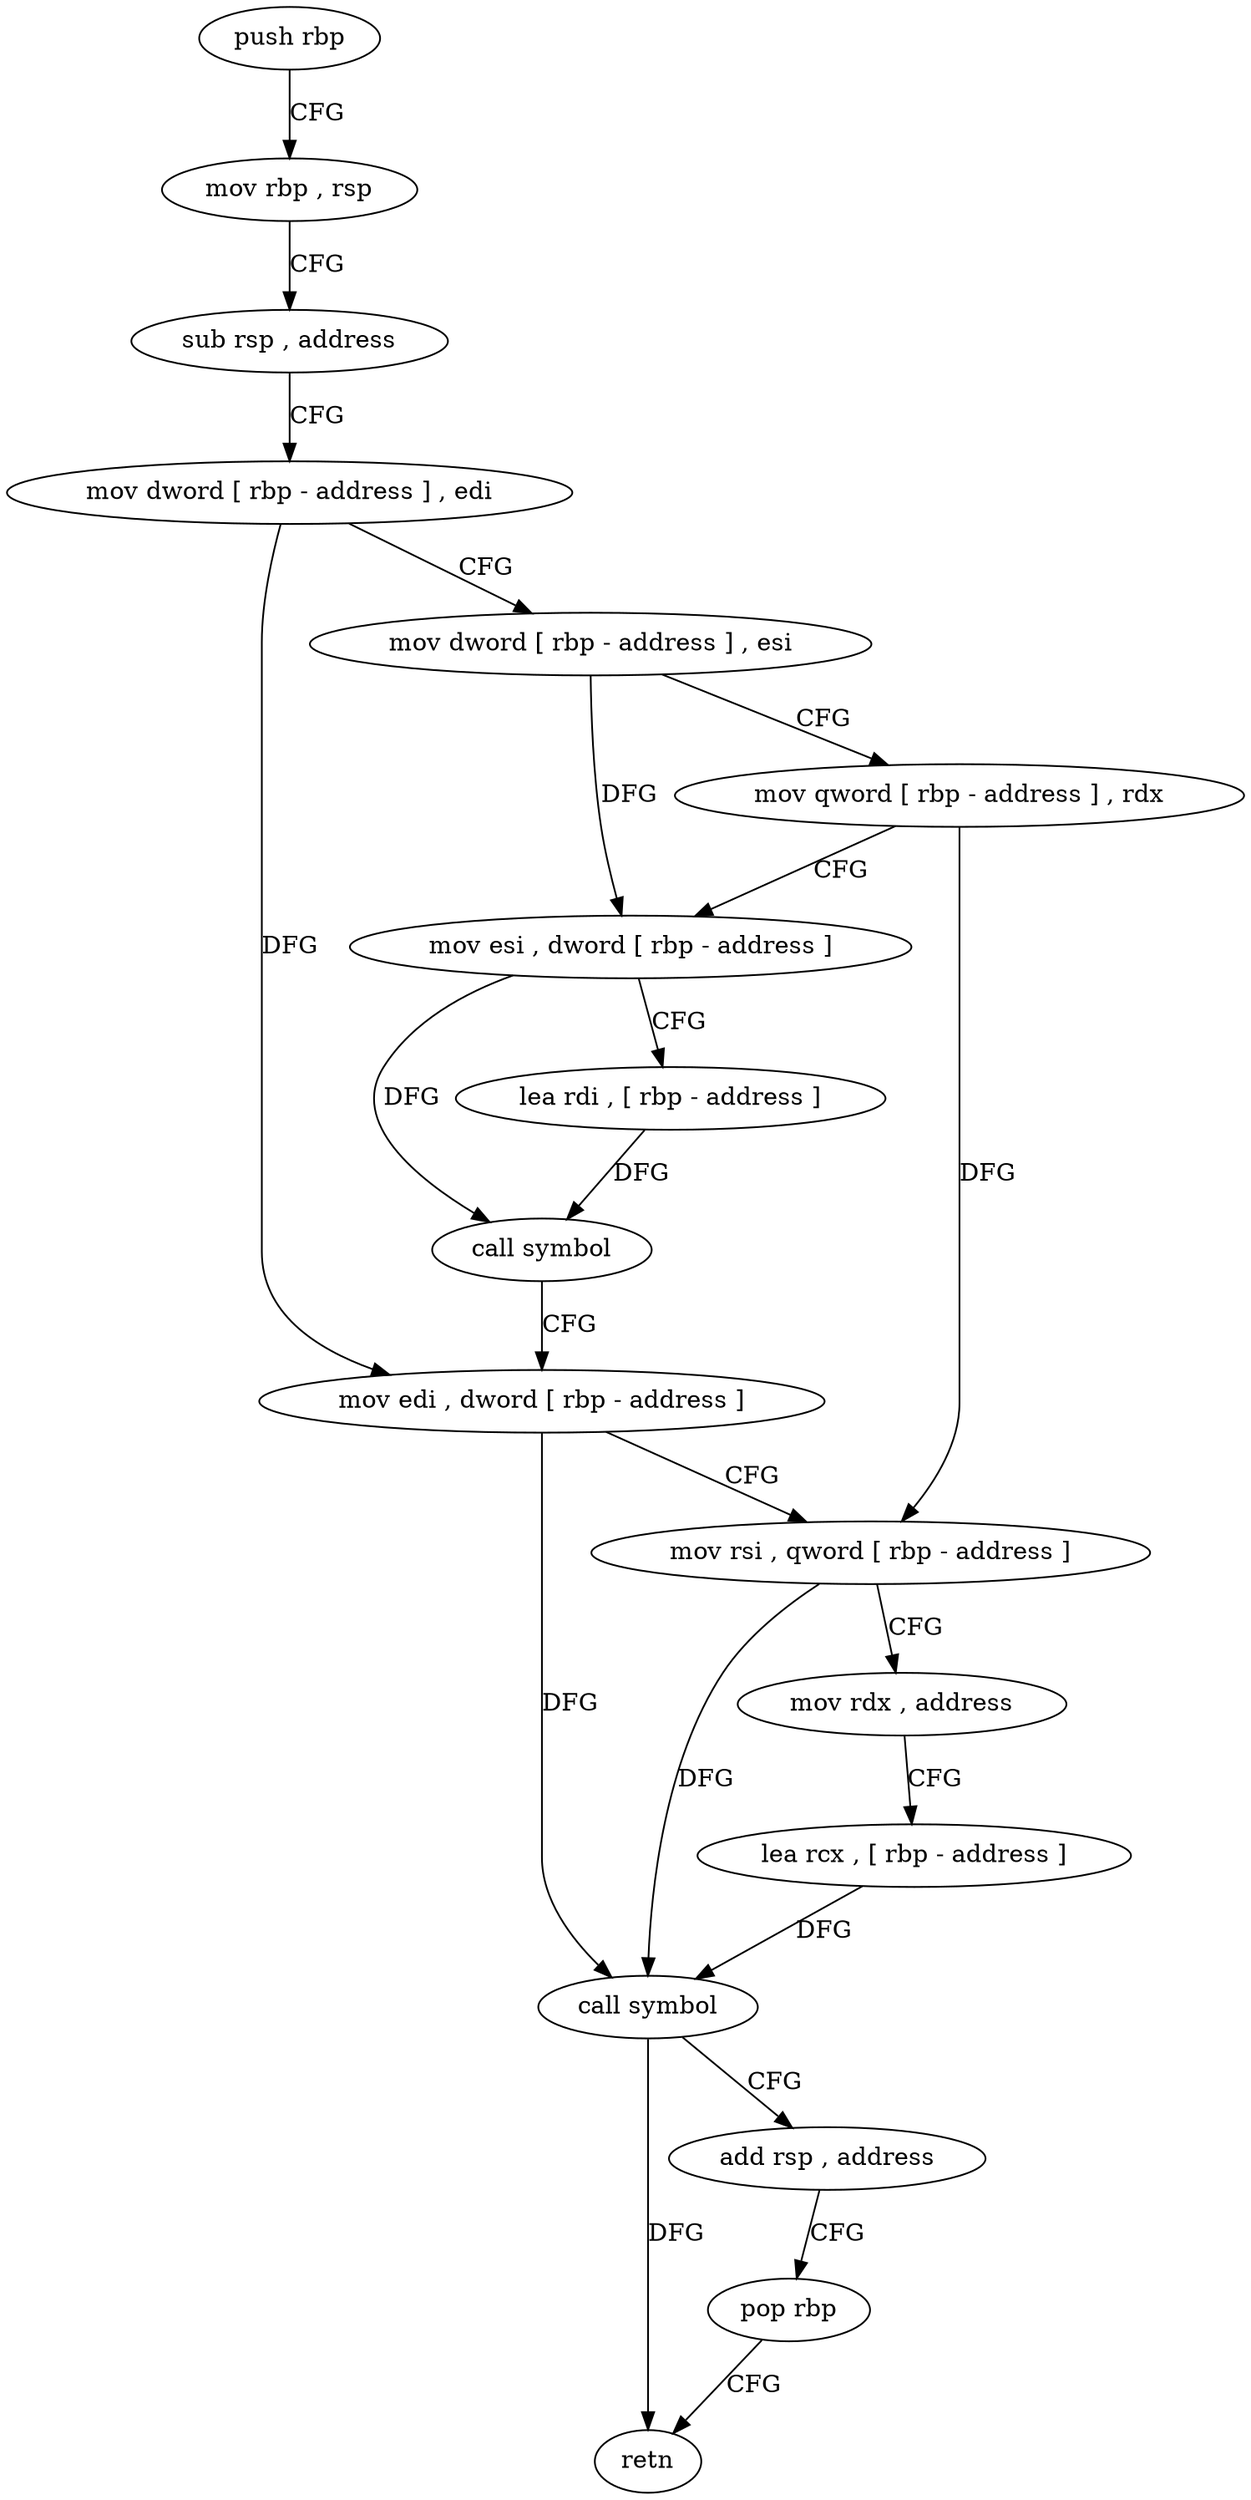 digraph "func" {
"4218288" [label = "push rbp" ]
"4218289" [label = "mov rbp , rsp" ]
"4218292" [label = "sub rsp , address" ]
"4218296" [label = "mov dword [ rbp - address ] , edi" ]
"4218299" [label = "mov dword [ rbp - address ] , esi" ]
"4218302" [label = "mov qword [ rbp - address ] , rdx" ]
"4218306" [label = "mov esi , dword [ rbp - address ]" ]
"4218309" [label = "lea rdi , [ rbp - address ]" ]
"4218313" [label = "call symbol" ]
"4218318" [label = "mov edi , dword [ rbp - address ]" ]
"4218321" [label = "mov rsi , qword [ rbp - address ]" ]
"4218325" [label = "mov rdx , address" ]
"4218332" [label = "lea rcx , [ rbp - address ]" ]
"4218336" [label = "call symbol" ]
"4218341" [label = "add rsp , address" ]
"4218345" [label = "pop rbp" ]
"4218346" [label = "retn" ]
"4218288" -> "4218289" [ label = "CFG" ]
"4218289" -> "4218292" [ label = "CFG" ]
"4218292" -> "4218296" [ label = "CFG" ]
"4218296" -> "4218299" [ label = "CFG" ]
"4218296" -> "4218318" [ label = "DFG" ]
"4218299" -> "4218302" [ label = "CFG" ]
"4218299" -> "4218306" [ label = "DFG" ]
"4218302" -> "4218306" [ label = "CFG" ]
"4218302" -> "4218321" [ label = "DFG" ]
"4218306" -> "4218309" [ label = "CFG" ]
"4218306" -> "4218313" [ label = "DFG" ]
"4218309" -> "4218313" [ label = "DFG" ]
"4218313" -> "4218318" [ label = "CFG" ]
"4218318" -> "4218321" [ label = "CFG" ]
"4218318" -> "4218336" [ label = "DFG" ]
"4218321" -> "4218325" [ label = "CFG" ]
"4218321" -> "4218336" [ label = "DFG" ]
"4218325" -> "4218332" [ label = "CFG" ]
"4218332" -> "4218336" [ label = "DFG" ]
"4218336" -> "4218341" [ label = "CFG" ]
"4218336" -> "4218346" [ label = "DFG" ]
"4218341" -> "4218345" [ label = "CFG" ]
"4218345" -> "4218346" [ label = "CFG" ]
}
